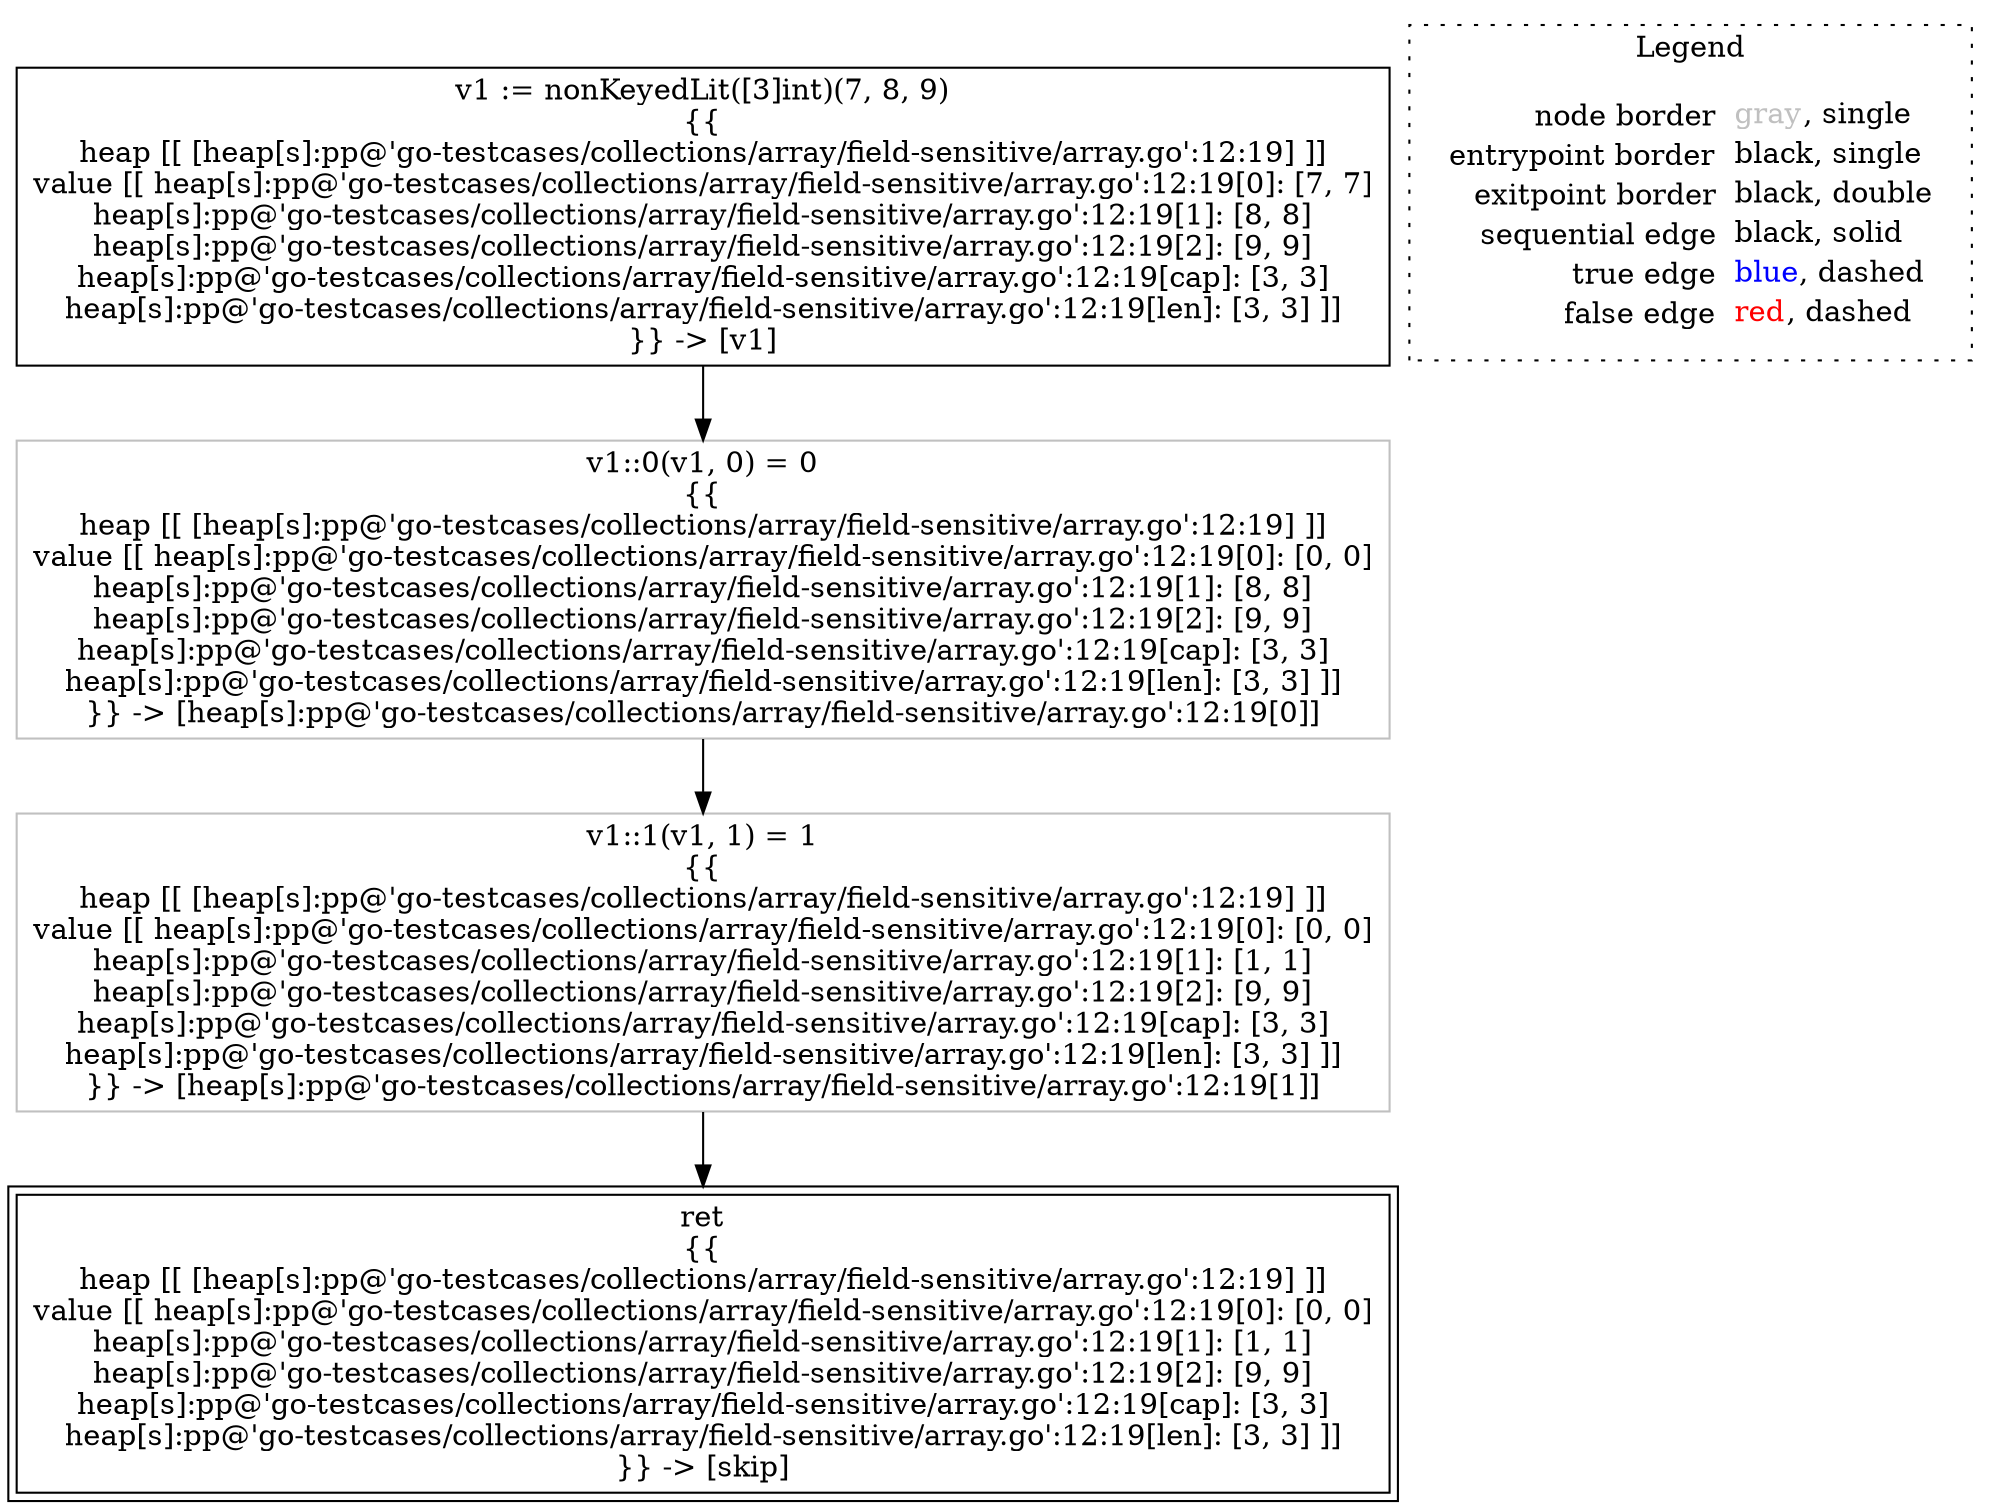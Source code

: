 digraph {
	"node0" [shape="rect",color="black",label=<v1 := nonKeyedLit([3]int)(7, 8, 9)<BR/>{{<BR/>heap [[ [heap[s]:pp@'go-testcases/collections/array/field-sensitive/array.go':12:19] ]]<BR/>value [[ heap[s]:pp@'go-testcases/collections/array/field-sensitive/array.go':12:19[0]: [7, 7]<BR/>heap[s]:pp@'go-testcases/collections/array/field-sensitive/array.go':12:19[1]: [8, 8]<BR/>heap[s]:pp@'go-testcases/collections/array/field-sensitive/array.go':12:19[2]: [9, 9]<BR/>heap[s]:pp@'go-testcases/collections/array/field-sensitive/array.go':12:19[cap]: [3, 3]<BR/>heap[s]:pp@'go-testcases/collections/array/field-sensitive/array.go':12:19[len]: [3, 3] ]]<BR/>}} -&gt; [v1]>];
	"node1" [shape="rect",color="gray",label=<v1::1(v1, 1) = 1<BR/>{{<BR/>heap [[ [heap[s]:pp@'go-testcases/collections/array/field-sensitive/array.go':12:19] ]]<BR/>value [[ heap[s]:pp@'go-testcases/collections/array/field-sensitive/array.go':12:19[0]: [0, 0]<BR/>heap[s]:pp@'go-testcases/collections/array/field-sensitive/array.go':12:19[1]: [1, 1]<BR/>heap[s]:pp@'go-testcases/collections/array/field-sensitive/array.go':12:19[2]: [9, 9]<BR/>heap[s]:pp@'go-testcases/collections/array/field-sensitive/array.go':12:19[cap]: [3, 3]<BR/>heap[s]:pp@'go-testcases/collections/array/field-sensitive/array.go':12:19[len]: [3, 3] ]]<BR/>}} -&gt; [heap[s]:pp@'go-testcases/collections/array/field-sensitive/array.go':12:19[1]]>];
	"node2" [shape="rect",color="black",peripheries="2",label=<ret<BR/>{{<BR/>heap [[ [heap[s]:pp@'go-testcases/collections/array/field-sensitive/array.go':12:19] ]]<BR/>value [[ heap[s]:pp@'go-testcases/collections/array/field-sensitive/array.go':12:19[0]: [0, 0]<BR/>heap[s]:pp@'go-testcases/collections/array/field-sensitive/array.go':12:19[1]: [1, 1]<BR/>heap[s]:pp@'go-testcases/collections/array/field-sensitive/array.go':12:19[2]: [9, 9]<BR/>heap[s]:pp@'go-testcases/collections/array/field-sensitive/array.go':12:19[cap]: [3, 3]<BR/>heap[s]:pp@'go-testcases/collections/array/field-sensitive/array.go':12:19[len]: [3, 3] ]]<BR/>}} -&gt; [skip]>];
	"node3" [shape="rect",color="gray",label=<v1::0(v1, 0) = 0<BR/>{{<BR/>heap [[ [heap[s]:pp@'go-testcases/collections/array/field-sensitive/array.go':12:19] ]]<BR/>value [[ heap[s]:pp@'go-testcases/collections/array/field-sensitive/array.go':12:19[0]: [0, 0]<BR/>heap[s]:pp@'go-testcases/collections/array/field-sensitive/array.go':12:19[1]: [8, 8]<BR/>heap[s]:pp@'go-testcases/collections/array/field-sensitive/array.go':12:19[2]: [9, 9]<BR/>heap[s]:pp@'go-testcases/collections/array/field-sensitive/array.go':12:19[cap]: [3, 3]<BR/>heap[s]:pp@'go-testcases/collections/array/field-sensitive/array.go':12:19[len]: [3, 3] ]]<BR/>}} -&gt; [heap[s]:pp@'go-testcases/collections/array/field-sensitive/array.go':12:19[0]]>];
	"node1" -> "node2" [color="black"];
	"node0" -> "node3" [color="black"];
	"node3" -> "node1" [color="black"];
subgraph cluster_legend {
	label="Legend";
	style=dotted;
	node [shape=plaintext];
	"legend" [label=<<table border="0" cellpadding="2" cellspacing="0" cellborder="0"><tr><td align="right">node border&nbsp;</td><td align="left"><font color="gray">gray</font>, single</td></tr><tr><td align="right">entrypoint border&nbsp;</td><td align="left"><font color="black">black</font>, single</td></tr><tr><td align="right">exitpoint border&nbsp;</td><td align="left"><font color="black">black</font>, double</td></tr><tr><td align="right">sequential edge&nbsp;</td><td align="left"><font color="black">black</font>, solid</td></tr><tr><td align="right">true edge&nbsp;</td><td align="left"><font color="blue">blue</font>, dashed</td></tr><tr><td align="right">false edge&nbsp;</td><td align="left"><font color="red">red</font>, dashed</td></tr></table>>];
}

}
